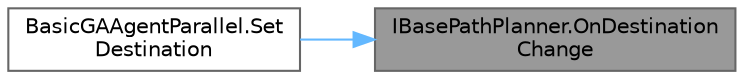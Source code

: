 digraph "IBasePathPlanner.OnDestinationChange"
{
 // LATEX_PDF_SIZE
  bgcolor="transparent";
  edge [fontname=Helvetica,fontsize=10,labelfontname=Helvetica,labelfontsize=10];
  node [fontname=Helvetica,fontsize=10,shape=box,height=0.2,width=0.4];
  rankdir="RL";
  Node1 [id="Node000001",label="IBasePathPlanner.OnDestination\lChange",height=0.2,width=0.4,color="gray40", fillcolor="grey60", style="filled", fontcolor="black",tooltip="Designed to be called when destination has been changed."];
  Node1 -> Node2 [id="edge1_Node000001_Node000002",dir="back",color="steelblue1",style="solid",tooltip=" "];
  Node2 [id="Node000002",label="BasicGAAgentParallel.Set\lDestination",height=0.2,width=0.4,color="grey40", fillcolor="white", style="filled",URL="$class_basic_g_a_agent_parallel.html#ab0fc77f6a9d5a9cb353f30202de12f21",tooltip="Calculates path using pathPlanningAlg and sets destination from that path."];
}
